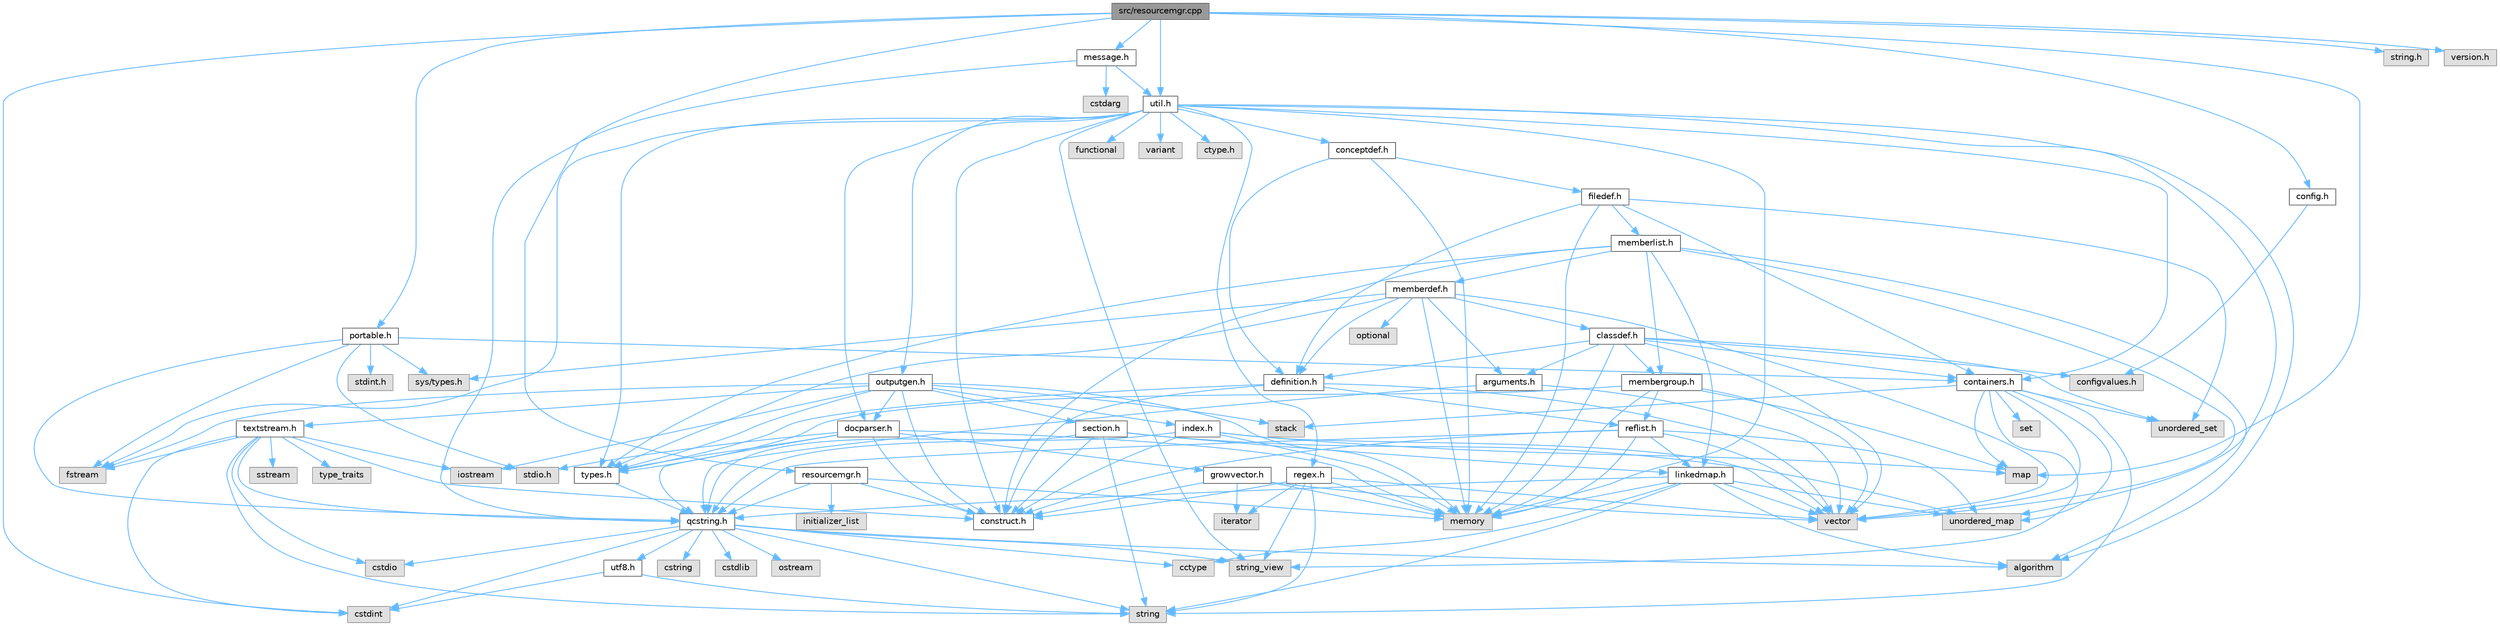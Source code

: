 digraph "src/resourcemgr.cpp"
{
 // INTERACTIVE_SVG=YES
 // LATEX_PDF_SIZE
  bgcolor="transparent";
  edge [fontname=Helvetica,fontsize=10,labelfontname=Helvetica,labelfontsize=10];
  node [fontname=Helvetica,fontsize=10,shape=box,height=0.2,width=0.4];
  Node1 [id="Node000001",label="src/resourcemgr.cpp",height=0.2,width=0.4,color="gray40", fillcolor="grey60", style="filled", fontcolor="black",tooltip=" "];
  Node1 -> Node2 [id="edge1_Node000001_Node000002",color="steelblue1",style="solid",tooltip=" "];
  Node2 [id="Node000002",label="map",height=0.2,width=0.4,color="grey60", fillcolor="#E0E0E0", style="filled",tooltip=" "];
  Node1 -> Node3 [id="edge2_Node000001_Node000003",color="steelblue1",style="solid",tooltip=" "];
  Node3 [id="Node000003",label="string.h",height=0.2,width=0.4,color="grey60", fillcolor="#E0E0E0", style="filled",tooltip=" "];
  Node1 -> Node4 [id="edge3_Node000001_Node000004",color="steelblue1",style="solid",tooltip=" "];
  Node4 [id="Node000004",label="cstdint",height=0.2,width=0.4,color="grey60", fillcolor="#E0E0E0", style="filled",tooltip=" "];
  Node1 -> Node5 [id="edge4_Node000001_Node000005",color="steelblue1",style="solid",tooltip=" "];
  Node5 [id="Node000005",label="resourcemgr.h",height=0.2,width=0.4,color="grey40", fillcolor="white", style="filled",URL="$d6/d07/resourcemgr_8h.html",tooltip=" "];
  Node5 -> Node6 [id="edge5_Node000005_Node000006",color="steelblue1",style="solid",tooltip=" "];
  Node6 [id="Node000006",label="memory",height=0.2,width=0.4,color="grey60", fillcolor="#E0E0E0", style="filled",tooltip=" "];
  Node5 -> Node7 [id="edge6_Node000005_Node000007",color="steelblue1",style="solid",tooltip=" "];
  Node7 [id="Node000007",label="initializer_list",height=0.2,width=0.4,color="grey60", fillcolor="#E0E0E0", style="filled",tooltip=" "];
  Node5 -> Node8 [id="edge7_Node000005_Node000008",color="steelblue1",style="solid",tooltip=" "];
  Node8 [id="Node000008",label="qcstring.h",height=0.2,width=0.4,color="grey40", fillcolor="white", style="filled",URL="$d7/d5c/qcstring_8h.html",tooltip=" "];
  Node8 -> Node9 [id="edge8_Node000008_Node000009",color="steelblue1",style="solid",tooltip=" "];
  Node9 [id="Node000009",label="string",height=0.2,width=0.4,color="grey60", fillcolor="#E0E0E0", style="filled",tooltip=" "];
  Node8 -> Node10 [id="edge9_Node000008_Node000010",color="steelblue1",style="solid",tooltip=" "];
  Node10 [id="Node000010",label="string_view",height=0.2,width=0.4,color="grey60", fillcolor="#E0E0E0", style="filled",tooltip=" "];
  Node8 -> Node11 [id="edge10_Node000008_Node000011",color="steelblue1",style="solid",tooltip=" "];
  Node11 [id="Node000011",label="algorithm",height=0.2,width=0.4,color="grey60", fillcolor="#E0E0E0", style="filled",tooltip=" "];
  Node8 -> Node12 [id="edge11_Node000008_Node000012",color="steelblue1",style="solid",tooltip=" "];
  Node12 [id="Node000012",label="cctype",height=0.2,width=0.4,color="grey60", fillcolor="#E0E0E0", style="filled",tooltip=" "];
  Node8 -> Node13 [id="edge12_Node000008_Node000013",color="steelblue1",style="solid",tooltip=" "];
  Node13 [id="Node000013",label="cstring",height=0.2,width=0.4,color="grey60", fillcolor="#E0E0E0", style="filled",tooltip=" "];
  Node8 -> Node14 [id="edge13_Node000008_Node000014",color="steelblue1",style="solid",tooltip=" "];
  Node14 [id="Node000014",label="cstdio",height=0.2,width=0.4,color="grey60", fillcolor="#E0E0E0", style="filled",tooltip=" "];
  Node8 -> Node15 [id="edge14_Node000008_Node000015",color="steelblue1",style="solid",tooltip=" "];
  Node15 [id="Node000015",label="cstdlib",height=0.2,width=0.4,color="grey60", fillcolor="#E0E0E0", style="filled",tooltip=" "];
  Node8 -> Node4 [id="edge15_Node000008_Node000004",color="steelblue1",style="solid",tooltip=" "];
  Node8 -> Node16 [id="edge16_Node000008_Node000016",color="steelblue1",style="solid",tooltip=" "];
  Node16 [id="Node000016",label="ostream",height=0.2,width=0.4,color="grey60", fillcolor="#E0E0E0", style="filled",tooltip=" "];
  Node8 -> Node17 [id="edge17_Node000008_Node000017",color="steelblue1",style="solid",tooltip=" "];
  Node17 [id="Node000017",label="utf8.h",height=0.2,width=0.4,color="grey40", fillcolor="white", style="filled",URL="$db/d7c/utf8_8h.html",tooltip="Various UTF8 related helper functions."];
  Node17 -> Node4 [id="edge18_Node000017_Node000004",color="steelblue1",style="solid",tooltip=" "];
  Node17 -> Node9 [id="edge19_Node000017_Node000009",color="steelblue1",style="solid",tooltip=" "];
  Node5 -> Node18 [id="edge20_Node000005_Node000018",color="steelblue1",style="solid",tooltip=" "];
  Node18 [id="Node000018",label="construct.h",height=0.2,width=0.4,color="grey40", fillcolor="white", style="filled",URL="$d7/dfc/construct_8h.html",tooltip=" "];
  Node1 -> Node19 [id="edge21_Node000001_Node000019",color="steelblue1",style="solid",tooltip=" "];
  Node19 [id="Node000019",label="util.h",height=0.2,width=0.4,color="grey40", fillcolor="white", style="filled",URL="$d8/d3c/util_8h.html",tooltip="A bunch of utility functions."];
  Node19 -> Node6 [id="edge22_Node000019_Node000006",color="steelblue1",style="solid",tooltip=" "];
  Node19 -> Node20 [id="edge23_Node000019_Node000020",color="steelblue1",style="solid",tooltip=" "];
  Node20 [id="Node000020",label="unordered_map",height=0.2,width=0.4,color="grey60", fillcolor="#E0E0E0", style="filled",tooltip=" "];
  Node19 -> Node11 [id="edge24_Node000019_Node000011",color="steelblue1",style="solid",tooltip=" "];
  Node19 -> Node21 [id="edge25_Node000019_Node000021",color="steelblue1",style="solid",tooltip=" "];
  Node21 [id="Node000021",label="functional",height=0.2,width=0.4,color="grey60", fillcolor="#E0E0E0", style="filled",tooltip=" "];
  Node19 -> Node22 [id="edge26_Node000019_Node000022",color="steelblue1",style="solid",tooltip=" "];
  Node22 [id="Node000022",label="fstream",height=0.2,width=0.4,color="grey60", fillcolor="#E0E0E0", style="filled",tooltip=" "];
  Node19 -> Node23 [id="edge27_Node000019_Node000023",color="steelblue1",style="solid",tooltip=" "];
  Node23 [id="Node000023",label="variant",height=0.2,width=0.4,color="grey60", fillcolor="#E0E0E0", style="filled",tooltip=" "];
  Node19 -> Node10 [id="edge28_Node000019_Node000010",color="steelblue1",style="solid",tooltip=" "];
  Node19 -> Node24 [id="edge29_Node000019_Node000024",color="steelblue1",style="solid",tooltip=" "];
  Node24 [id="Node000024",label="ctype.h",height=0.2,width=0.4,color="grey60", fillcolor="#E0E0E0", style="filled",tooltip=" "];
  Node19 -> Node25 [id="edge30_Node000019_Node000025",color="steelblue1",style="solid",tooltip=" "];
  Node25 [id="Node000025",label="types.h",height=0.2,width=0.4,color="grey40", fillcolor="white", style="filled",URL="$d9/d49/types_8h.html",tooltip="This file contains a number of basic enums and types."];
  Node25 -> Node8 [id="edge31_Node000025_Node000008",color="steelblue1",style="solid",tooltip=" "];
  Node19 -> Node26 [id="edge32_Node000019_Node000026",color="steelblue1",style="solid",tooltip=" "];
  Node26 [id="Node000026",label="docparser.h",height=0.2,width=0.4,color="grey40", fillcolor="white", style="filled",URL="$de/d9c/docparser_8h.html",tooltip=" "];
  Node26 -> Node27 [id="edge33_Node000026_Node000027",color="steelblue1",style="solid",tooltip=" "];
  Node27 [id="Node000027",label="stdio.h",height=0.2,width=0.4,color="grey60", fillcolor="#E0E0E0", style="filled",tooltip=" "];
  Node26 -> Node6 [id="edge34_Node000026_Node000006",color="steelblue1",style="solid",tooltip=" "];
  Node26 -> Node8 [id="edge35_Node000026_Node000008",color="steelblue1",style="solid",tooltip=" "];
  Node26 -> Node28 [id="edge36_Node000026_Node000028",color="steelblue1",style="solid",tooltip=" "];
  Node28 [id="Node000028",label="growvector.h",height=0.2,width=0.4,color="grey40", fillcolor="white", style="filled",URL="$d7/d50/growvector_8h.html",tooltip=" "];
  Node28 -> Node29 [id="edge37_Node000028_Node000029",color="steelblue1",style="solid",tooltip=" "];
  Node29 [id="Node000029",label="vector",height=0.2,width=0.4,color="grey60", fillcolor="#E0E0E0", style="filled",tooltip=" "];
  Node28 -> Node6 [id="edge38_Node000028_Node000006",color="steelblue1",style="solid",tooltip=" "];
  Node28 -> Node30 [id="edge39_Node000028_Node000030",color="steelblue1",style="solid",tooltip=" "];
  Node30 [id="Node000030",label="iterator",height=0.2,width=0.4,color="grey60", fillcolor="#E0E0E0", style="filled",tooltip=" "];
  Node28 -> Node18 [id="edge40_Node000028_Node000018",color="steelblue1",style="solid",tooltip=" "];
  Node26 -> Node18 [id="edge41_Node000026_Node000018",color="steelblue1",style="solid",tooltip=" "];
  Node26 -> Node25 [id="edge42_Node000026_Node000025",color="steelblue1",style="solid",tooltip=" "];
  Node19 -> Node31 [id="edge43_Node000019_Node000031",color="steelblue1",style="solid",tooltip=" "];
  Node31 [id="Node000031",label="containers.h",height=0.2,width=0.4,color="grey40", fillcolor="white", style="filled",URL="$d5/d75/containers_8h.html",tooltip=" "];
  Node31 -> Node29 [id="edge44_Node000031_Node000029",color="steelblue1",style="solid",tooltip=" "];
  Node31 -> Node9 [id="edge45_Node000031_Node000009",color="steelblue1",style="solid",tooltip=" "];
  Node31 -> Node10 [id="edge46_Node000031_Node000010",color="steelblue1",style="solid",tooltip=" "];
  Node31 -> Node32 [id="edge47_Node000031_Node000032",color="steelblue1",style="solid",tooltip=" "];
  Node32 [id="Node000032",label="set",height=0.2,width=0.4,color="grey60", fillcolor="#E0E0E0", style="filled",tooltip=" "];
  Node31 -> Node2 [id="edge48_Node000031_Node000002",color="steelblue1",style="solid",tooltip=" "];
  Node31 -> Node33 [id="edge49_Node000031_Node000033",color="steelblue1",style="solid",tooltip=" "];
  Node33 [id="Node000033",label="unordered_set",height=0.2,width=0.4,color="grey60", fillcolor="#E0E0E0", style="filled",tooltip=" "];
  Node31 -> Node20 [id="edge50_Node000031_Node000020",color="steelblue1",style="solid",tooltip=" "];
  Node31 -> Node34 [id="edge51_Node000031_Node000034",color="steelblue1",style="solid",tooltip=" "];
  Node34 [id="Node000034",label="stack",height=0.2,width=0.4,color="grey60", fillcolor="#E0E0E0", style="filled",tooltip=" "];
  Node19 -> Node35 [id="edge52_Node000019_Node000035",color="steelblue1",style="solid",tooltip=" "];
  Node35 [id="Node000035",label="outputgen.h",height=0.2,width=0.4,color="grey40", fillcolor="white", style="filled",URL="$df/d06/outputgen_8h.html",tooltip=" "];
  Node35 -> Node6 [id="edge53_Node000035_Node000006",color="steelblue1",style="solid",tooltip=" "];
  Node35 -> Node34 [id="edge54_Node000035_Node000034",color="steelblue1",style="solid",tooltip=" "];
  Node35 -> Node36 [id="edge55_Node000035_Node000036",color="steelblue1",style="solid",tooltip=" "];
  Node36 [id="Node000036",label="iostream",height=0.2,width=0.4,color="grey60", fillcolor="#E0E0E0", style="filled",tooltip=" "];
  Node35 -> Node22 [id="edge56_Node000035_Node000022",color="steelblue1",style="solid",tooltip=" "];
  Node35 -> Node25 [id="edge57_Node000035_Node000025",color="steelblue1",style="solid",tooltip=" "];
  Node35 -> Node37 [id="edge58_Node000035_Node000037",color="steelblue1",style="solid",tooltip=" "];
  Node37 [id="Node000037",label="index.h",height=0.2,width=0.4,color="grey40", fillcolor="white", style="filled",URL="$d1/db5/index_8h.html",tooltip=" "];
  Node37 -> Node6 [id="edge59_Node000037_Node000006",color="steelblue1",style="solid",tooltip=" "];
  Node37 -> Node29 [id="edge60_Node000037_Node000029",color="steelblue1",style="solid",tooltip=" "];
  Node37 -> Node2 [id="edge61_Node000037_Node000002",color="steelblue1",style="solid",tooltip=" "];
  Node37 -> Node8 [id="edge62_Node000037_Node000008",color="steelblue1",style="solid",tooltip=" "];
  Node37 -> Node18 [id="edge63_Node000037_Node000018",color="steelblue1",style="solid",tooltip=" "];
  Node35 -> Node38 [id="edge64_Node000035_Node000038",color="steelblue1",style="solid",tooltip=" "];
  Node38 [id="Node000038",label="section.h",height=0.2,width=0.4,color="grey40", fillcolor="white", style="filled",URL="$d1/d2a/section_8h.html",tooltip=" "];
  Node38 -> Node9 [id="edge65_Node000038_Node000009",color="steelblue1",style="solid",tooltip=" "];
  Node38 -> Node20 [id="edge66_Node000038_Node000020",color="steelblue1",style="solid",tooltip=" "];
  Node38 -> Node8 [id="edge67_Node000038_Node000008",color="steelblue1",style="solid",tooltip=" "];
  Node38 -> Node39 [id="edge68_Node000038_Node000039",color="steelblue1",style="solid",tooltip=" "];
  Node39 [id="Node000039",label="linkedmap.h",height=0.2,width=0.4,color="grey40", fillcolor="white", style="filled",URL="$da/de1/linkedmap_8h.html",tooltip=" "];
  Node39 -> Node20 [id="edge69_Node000039_Node000020",color="steelblue1",style="solid",tooltip=" "];
  Node39 -> Node29 [id="edge70_Node000039_Node000029",color="steelblue1",style="solid",tooltip=" "];
  Node39 -> Node6 [id="edge71_Node000039_Node000006",color="steelblue1",style="solid",tooltip=" "];
  Node39 -> Node9 [id="edge72_Node000039_Node000009",color="steelblue1",style="solid",tooltip=" "];
  Node39 -> Node11 [id="edge73_Node000039_Node000011",color="steelblue1",style="solid",tooltip=" "];
  Node39 -> Node12 [id="edge74_Node000039_Node000012",color="steelblue1",style="solid",tooltip=" "];
  Node39 -> Node8 [id="edge75_Node000039_Node000008",color="steelblue1",style="solid",tooltip=" "];
  Node38 -> Node18 [id="edge76_Node000038_Node000018",color="steelblue1",style="solid",tooltip=" "];
  Node35 -> Node40 [id="edge77_Node000035_Node000040",color="steelblue1",style="solid",tooltip=" "];
  Node40 [id="Node000040",label="textstream.h",height=0.2,width=0.4,color="grey40", fillcolor="white", style="filled",URL="$d4/d7d/textstream_8h.html",tooltip=" "];
  Node40 -> Node9 [id="edge78_Node000040_Node000009",color="steelblue1",style="solid",tooltip=" "];
  Node40 -> Node36 [id="edge79_Node000040_Node000036",color="steelblue1",style="solid",tooltip=" "];
  Node40 -> Node41 [id="edge80_Node000040_Node000041",color="steelblue1",style="solid",tooltip=" "];
  Node41 [id="Node000041",label="sstream",height=0.2,width=0.4,color="grey60", fillcolor="#E0E0E0", style="filled",tooltip=" "];
  Node40 -> Node4 [id="edge81_Node000040_Node000004",color="steelblue1",style="solid",tooltip=" "];
  Node40 -> Node14 [id="edge82_Node000040_Node000014",color="steelblue1",style="solid",tooltip=" "];
  Node40 -> Node22 [id="edge83_Node000040_Node000022",color="steelblue1",style="solid",tooltip=" "];
  Node40 -> Node42 [id="edge84_Node000040_Node000042",color="steelblue1",style="solid",tooltip=" "];
  Node42 [id="Node000042",label="type_traits",height=0.2,width=0.4,color="grey60", fillcolor="#E0E0E0", style="filled",tooltip=" "];
  Node40 -> Node8 [id="edge85_Node000040_Node000008",color="steelblue1",style="solid",tooltip=" "];
  Node40 -> Node18 [id="edge86_Node000040_Node000018",color="steelblue1",style="solid",tooltip=" "];
  Node35 -> Node26 [id="edge87_Node000035_Node000026",color="steelblue1",style="solid",tooltip=" "];
  Node35 -> Node18 [id="edge88_Node000035_Node000018",color="steelblue1",style="solid",tooltip=" "];
  Node19 -> Node43 [id="edge89_Node000019_Node000043",color="steelblue1",style="solid",tooltip=" "];
  Node43 [id="Node000043",label="regex.h",height=0.2,width=0.4,color="grey40", fillcolor="white", style="filled",URL="$d1/d21/regex_8h.html",tooltip=" "];
  Node43 -> Node6 [id="edge90_Node000043_Node000006",color="steelblue1",style="solid",tooltip=" "];
  Node43 -> Node9 [id="edge91_Node000043_Node000009",color="steelblue1",style="solid",tooltip=" "];
  Node43 -> Node10 [id="edge92_Node000043_Node000010",color="steelblue1",style="solid",tooltip=" "];
  Node43 -> Node29 [id="edge93_Node000043_Node000029",color="steelblue1",style="solid",tooltip=" "];
  Node43 -> Node30 [id="edge94_Node000043_Node000030",color="steelblue1",style="solid",tooltip=" "];
  Node43 -> Node18 [id="edge95_Node000043_Node000018",color="steelblue1",style="solid",tooltip=" "];
  Node19 -> Node44 [id="edge96_Node000019_Node000044",color="steelblue1",style="solid",tooltip=" "];
  Node44 [id="Node000044",label="conceptdef.h",height=0.2,width=0.4,color="grey40", fillcolor="white", style="filled",URL="$da/df1/conceptdef_8h.html",tooltip=" "];
  Node44 -> Node6 [id="edge97_Node000044_Node000006",color="steelblue1",style="solid",tooltip=" "];
  Node44 -> Node45 [id="edge98_Node000044_Node000045",color="steelblue1",style="solid",tooltip=" "];
  Node45 [id="Node000045",label="definition.h",height=0.2,width=0.4,color="grey40", fillcolor="white", style="filled",URL="$df/da1/definition_8h.html",tooltip=" "];
  Node45 -> Node29 [id="edge99_Node000045_Node000029",color="steelblue1",style="solid",tooltip=" "];
  Node45 -> Node25 [id="edge100_Node000045_Node000025",color="steelblue1",style="solid",tooltip=" "];
  Node45 -> Node46 [id="edge101_Node000045_Node000046",color="steelblue1",style="solid",tooltip=" "];
  Node46 [id="Node000046",label="reflist.h",height=0.2,width=0.4,color="grey40", fillcolor="white", style="filled",URL="$d1/d02/reflist_8h.html",tooltip=" "];
  Node46 -> Node29 [id="edge102_Node000046_Node000029",color="steelblue1",style="solid",tooltip=" "];
  Node46 -> Node20 [id="edge103_Node000046_Node000020",color="steelblue1",style="solid",tooltip=" "];
  Node46 -> Node6 [id="edge104_Node000046_Node000006",color="steelblue1",style="solid",tooltip=" "];
  Node46 -> Node8 [id="edge105_Node000046_Node000008",color="steelblue1",style="solid",tooltip=" "];
  Node46 -> Node39 [id="edge106_Node000046_Node000039",color="steelblue1",style="solid",tooltip=" "];
  Node46 -> Node18 [id="edge107_Node000046_Node000018",color="steelblue1",style="solid",tooltip=" "];
  Node45 -> Node18 [id="edge108_Node000045_Node000018",color="steelblue1",style="solid",tooltip=" "];
  Node44 -> Node47 [id="edge109_Node000044_Node000047",color="steelblue1",style="solid",tooltip=" "];
  Node47 [id="Node000047",label="filedef.h",height=0.2,width=0.4,color="grey40", fillcolor="white", style="filled",URL="$d4/d3a/filedef_8h.html",tooltip=" "];
  Node47 -> Node6 [id="edge110_Node000047_Node000006",color="steelblue1",style="solid",tooltip=" "];
  Node47 -> Node33 [id="edge111_Node000047_Node000033",color="steelblue1",style="solid",tooltip=" "];
  Node47 -> Node45 [id="edge112_Node000047_Node000045",color="steelblue1",style="solid",tooltip=" "];
  Node47 -> Node48 [id="edge113_Node000047_Node000048",color="steelblue1",style="solid",tooltip=" "];
  Node48 [id="Node000048",label="memberlist.h",height=0.2,width=0.4,color="grey40", fillcolor="white", style="filled",URL="$dd/d78/memberlist_8h.html",tooltip=" "];
  Node48 -> Node29 [id="edge114_Node000048_Node000029",color="steelblue1",style="solid",tooltip=" "];
  Node48 -> Node11 [id="edge115_Node000048_Node000011",color="steelblue1",style="solid",tooltip=" "];
  Node48 -> Node49 [id="edge116_Node000048_Node000049",color="steelblue1",style="solid",tooltip=" "];
  Node49 [id="Node000049",label="memberdef.h",height=0.2,width=0.4,color="grey40", fillcolor="white", style="filled",URL="$d4/d46/memberdef_8h.html",tooltip=" "];
  Node49 -> Node29 [id="edge117_Node000049_Node000029",color="steelblue1",style="solid",tooltip=" "];
  Node49 -> Node6 [id="edge118_Node000049_Node000006",color="steelblue1",style="solid",tooltip=" "];
  Node49 -> Node50 [id="edge119_Node000049_Node000050",color="steelblue1",style="solid",tooltip=" "];
  Node50 [id="Node000050",label="optional",height=0.2,width=0.4,color="grey60", fillcolor="#E0E0E0", style="filled",tooltip=" "];
  Node49 -> Node51 [id="edge120_Node000049_Node000051",color="steelblue1",style="solid",tooltip=" "];
  Node51 [id="Node000051",label="sys/types.h",height=0.2,width=0.4,color="grey60", fillcolor="#E0E0E0", style="filled",tooltip=" "];
  Node49 -> Node25 [id="edge121_Node000049_Node000025",color="steelblue1",style="solid",tooltip=" "];
  Node49 -> Node45 [id="edge122_Node000049_Node000045",color="steelblue1",style="solid",tooltip=" "];
  Node49 -> Node52 [id="edge123_Node000049_Node000052",color="steelblue1",style="solid",tooltip=" "];
  Node52 [id="Node000052",label="arguments.h",height=0.2,width=0.4,color="grey40", fillcolor="white", style="filled",URL="$df/d9b/arguments_8h.html",tooltip=" "];
  Node52 -> Node29 [id="edge124_Node000052_Node000029",color="steelblue1",style="solid",tooltip=" "];
  Node52 -> Node8 [id="edge125_Node000052_Node000008",color="steelblue1",style="solid",tooltip=" "];
  Node49 -> Node53 [id="edge126_Node000049_Node000053",color="steelblue1",style="solid",tooltip=" "];
  Node53 [id="Node000053",label="classdef.h",height=0.2,width=0.4,color="grey40", fillcolor="white", style="filled",URL="$d1/da6/classdef_8h.html",tooltip=" "];
  Node53 -> Node6 [id="edge127_Node000053_Node000006",color="steelblue1",style="solid",tooltip=" "];
  Node53 -> Node29 [id="edge128_Node000053_Node000029",color="steelblue1",style="solid",tooltip=" "];
  Node53 -> Node33 [id="edge129_Node000053_Node000033",color="steelblue1",style="solid",tooltip=" "];
  Node53 -> Node31 [id="edge130_Node000053_Node000031",color="steelblue1",style="solid",tooltip=" "];
  Node53 -> Node45 [id="edge131_Node000053_Node000045",color="steelblue1",style="solid",tooltip=" "];
  Node53 -> Node52 [id="edge132_Node000053_Node000052",color="steelblue1",style="solid",tooltip=" "];
  Node53 -> Node54 [id="edge133_Node000053_Node000054",color="steelblue1",style="solid",tooltip=" "];
  Node54 [id="Node000054",label="membergroup.h",height=0.2,width=0.4,color="grey40", fillcolor="white", style="filled",URL="$d9/d11/membergroup_8h.html",tooltip=" "];
  Node54 -> Node29 [id="edge134_Node000054_Node000029",color="steelblue1",style="solid",tooltip=" "];
  Node54 -> Node2 [id="edge135_Node000054_Node000002",color="steelblue1",style="solid",tooltip=" "];
  Node54 -> Node6 [id="edge136_Node000054_Node000006",color="steelblue1",style="solid",tooltip=" "];
  Node54 -> Node25 [id="edge137_Node000054_Node000025",color="steelblue1",style="solid",tooltip=" "];
  Node54 -> Node46 [id="edge138_Node000054_Node000046",color="steelblue1",style="solid",tooltip=" "];
  Node53 -> Node55 [id="edge139_Node000053_Node000055",color="steelblue1",style="solid",tooltip=" "];
  Node55 [id="Node000055",label="configvalues.h",height=0.2,width=0.4,color="grey60", fillcolor="#E0E0E0", style="filled",tooltip=" "];
  Node48 -> Node39 [id="edge140_Node000048_Node000039",color="steelblue1",style="solid",tooltip=" "];
  Node48 -> Node25 [id="edge141_Node000048_Node000025",color="steelblue1",style="solid",tooltip=" "];
  Node48 -> Node54 [id="edge142_Node000048_Node000054",color="steelblue1",style="solid",tooltip=" "];
  Node48 -> Node18 [id="edge143_Node000048_Node000018",color="steelblue1",style="solid",tooltip=" "];
  Node47 -> Node31 [id="edge144_Node000047_Node000031",color="steelblue1",style="solid",tooltip=" "];
  Node19 -> Node18 [id="edge145_Node000019_Node000018",color="steelblue1",style="solid",tooltip=" "];
  Node1 -> Node56 [id="edge146_Node000001_Node000056",color="steelblue1",style="solid",tooltip=" "];
  Node56 [id="Node000056",label="version.h",height=0.2,width=0.4,color="grey60", fillcolor="#E0E0E0", style="filled",tooltip=" "];
  Node1 -> Node57 [id="edge147_Node000001_Node000057",color="steelblue1",style="solid",tooltip=" "];
  Node57 [id="Node000057",label="message.h",height=0.2,width=0.4,color="grey40", fillcolor="white", style="filled",URL="$d2/d0d/message_8h.html",tooltip=" "];
  Node57 -> Node58 [id="edge148_Node000057_Node000058",color="steelblue1",style="solid",tooltip=" "];
  Node58 [id="Node000058",label="cstdarg",height=0.2,width=0.4,color="grey60", fillcolor="#E0E0E0", style="filled",tooltip=" "];
  Node57 -> Node8 [id="edge149_Node000057_Node000008",color="steelblue1",style="solid",tooltip=" "];
  Node57 -> Node19 [id="edge150_Node000057_Node000019",color="steelblue1",style="solid",tooltip=" "];
  Node1 -> Node59 [id="edge151_Node000001_Node000059",color="steelblue1",style="solid",tooltip=" "];
  Node59 [id="Node000059",label="config.h",height=0.2,width=0.4,color="grey40", fillcolor="white", style="filled",URL="$db/d16/config_8h.html",tooltip=" "];
  Node59 -> Node55 [id="edge152_Node000059_Node000055",color="steelblue1",style="solid",tooltip=" "];
  Node1 -> Node60 [id="edge153_Node000001_Node000060",color="steelblue1",style="solid",tooltip=" "];
  Node60 [id="Node000060",label="portable.h",height=0.2,width=0.4,color="grey40", fillcolor="white", style="filled",URL="$d2/de2/portable_8h.html",tooltip="Portable versions of functions that are platform dependent."];
  Node60 -> Node27 [id="edge154_Node000060_Node000027",color="steelblue1",style="solid",tooltip=" "];
  Node60 -> Node51 [id="edge155_Node000060_Node000051",color="steelblue1",style="solid",tooltip=" "];
  Node60 -> Node61 [id="edge156_Node000060_Node000061",color="steelblue1",style="solid",tooltip=" "];
  Node61 [id="Node000061",label="stdint.h",height=0.2,width=0.4,color="grey60", fillcolor="#E0E0E0", style="filled",tooltip=" "];
  Node60 -> Node22 [id="edge157_Node000060_Node000022",color="steelblue1",style="solid",tooltip=" "];
  Node60 -> Node31 [id="edge158_Node000060_Node000031",color="steelblue1",style="solid",tooltip=" "];
  Node60 -> Node8 [id="edge159_Node000060_Node000008",color="steelblue1",style="solid",tooltip=" "];
}
